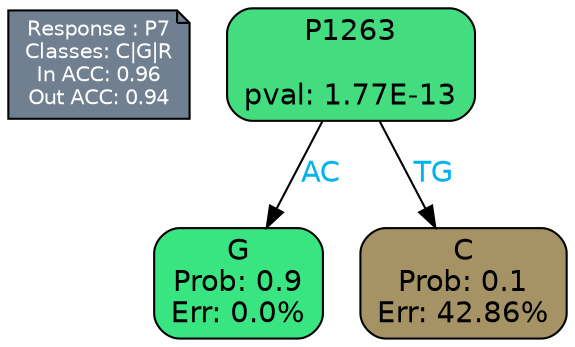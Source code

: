 digraph Tree {
node [shape=box, style="filled, rounded", color="black", fontname=helvetica] ;
graph [ranksep=equally, splines=polylines, bgcolor=transparent, dpi=600] ;
edge [fontname=helvetica] ;
LEGEND [label="Response : P7
Classes: C|G|R
In ACC: 0.96
Out ACC: 0.94
",shape=note,align=left,style=filled,fillcolor="slategray",fontcolor="white",fontsize=10];1 [label="P1263

pval: 1.77E-13", fillcolor="#43dc7e"] ;
2 [label="G
Prob: 0.9
Err: 0.0%", fillcolor="#39e581"] ;
3 [label="C
Prob: 0.1
Err: 42.86%", fillcolor="#a59366"] ;
1 -> 2 [label="AC",fontcolor=deepskyblue2] ;
1 -> 3 [label="TG",fontcolor=deepskyblue2] ;
{rank = same; 2;3;}{rank = same; LEGEND;1;}}